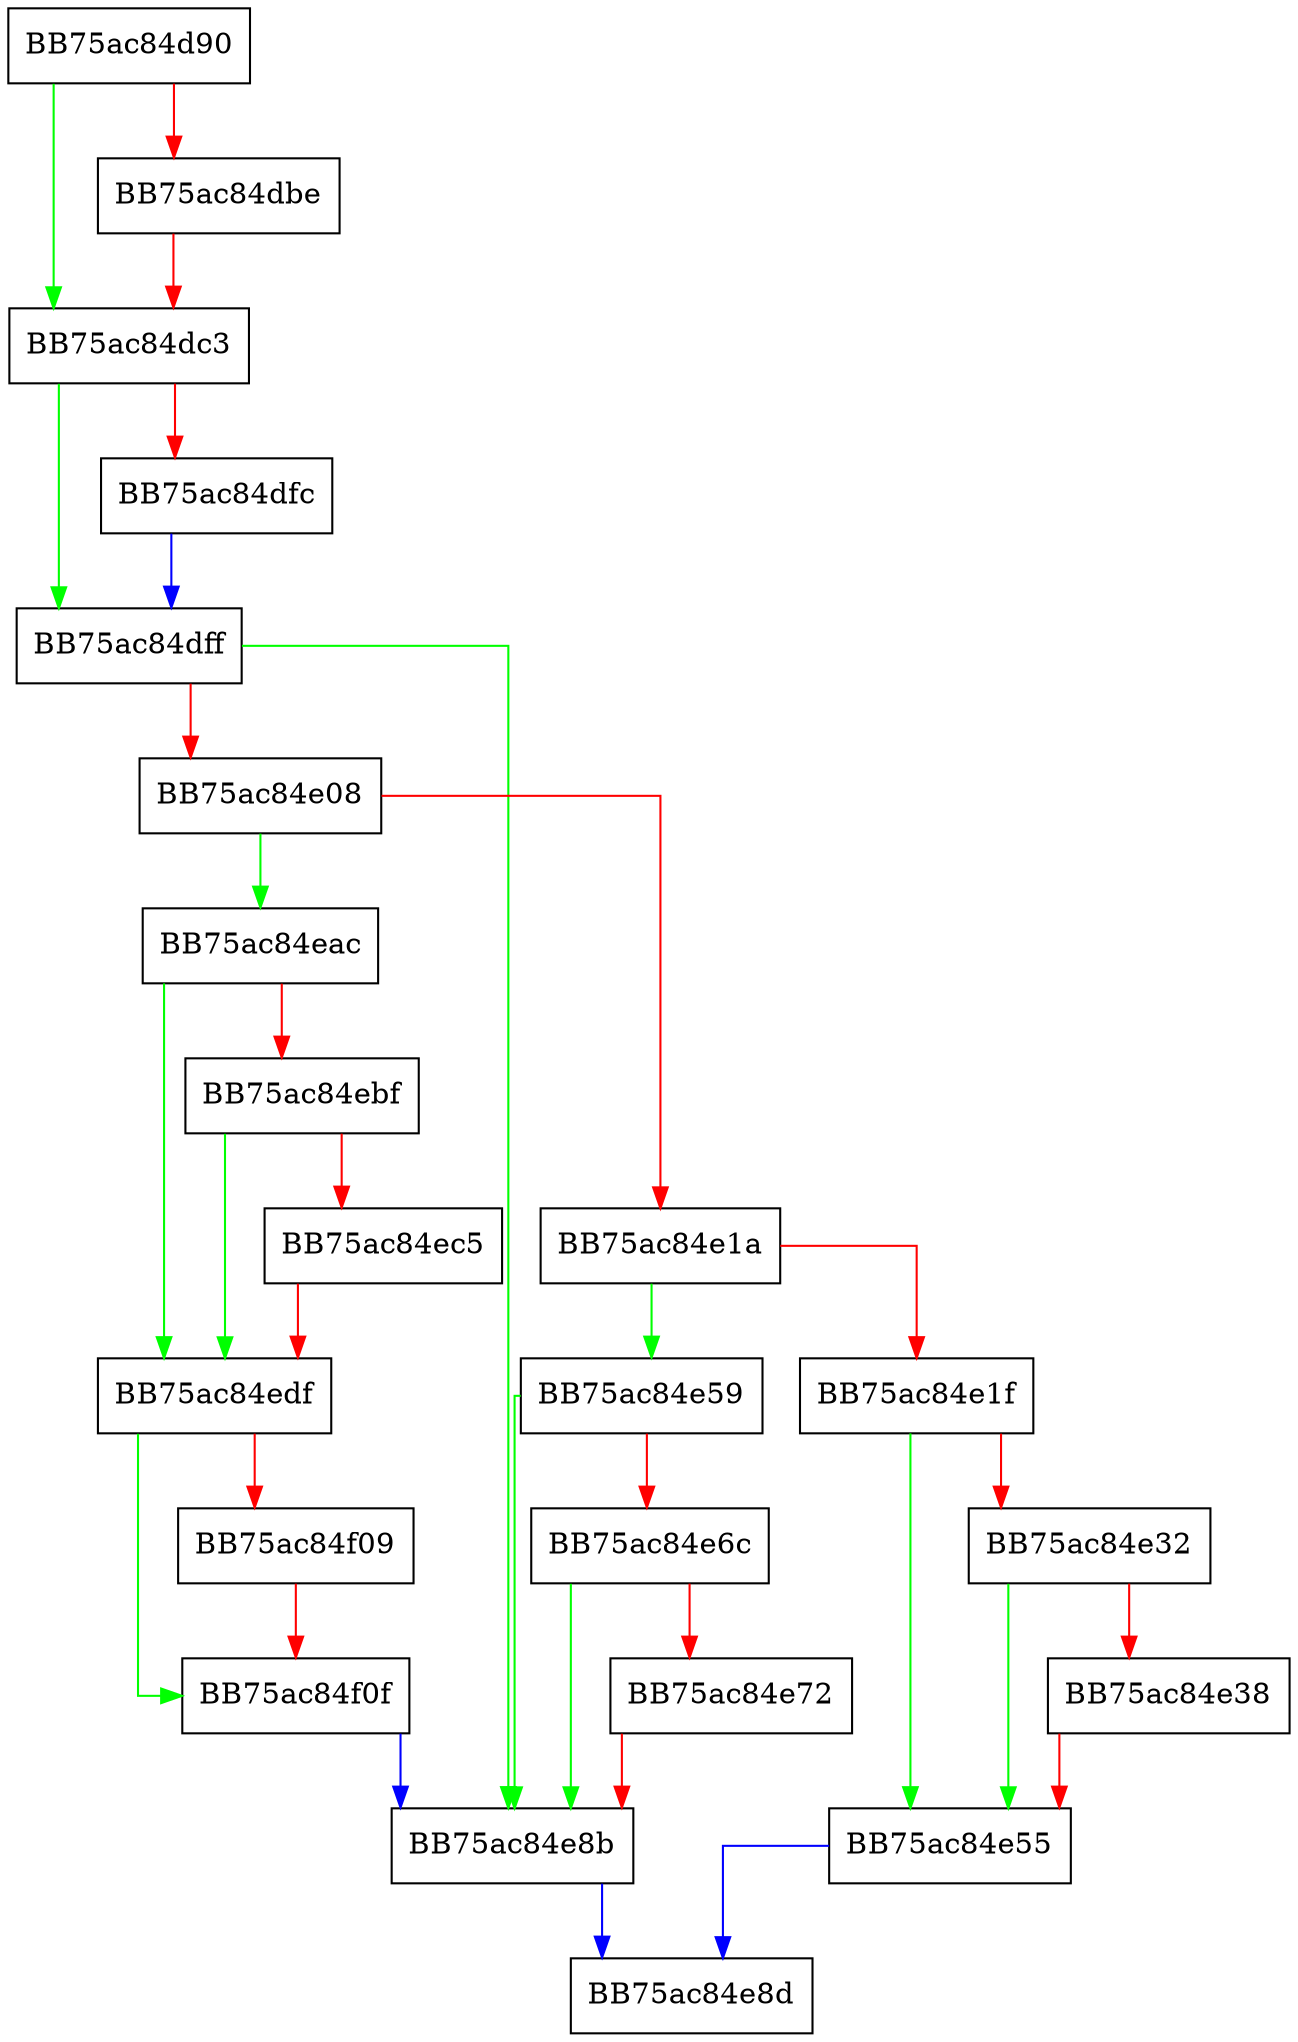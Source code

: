 digraph AddProcessToTerminateList {
  node [shape="box"];
  graph [splines=ortho];
  BB75ac84d90 -> BB75ac84dc3 [color="green"];
  BB75ac84d90 -> BB75ac84dbe [color="red"];
  BB75ac84dbe -> BB75ac84dc3 [color="red"];
  BB75ac84dc3 -> BB75ac84dff [color="green"];
  BB75ac84dc3 -> BB75ac84dfc [color="red"];
  BB75ac84dfc -> BB75ac84dff [color="blue"];
  BB75ac84dff -> BB75ac84e8b [color="green"];
  BB75ac84dff -> BB75ac84e08 [color="red"];
  BB75ac84e08 -> BB75ac84eac [color="green"];
  BB75ac84e08 -> BB75ac84e1a [color="red"];
  BB75ac84e1a -> BB75ac84e59 [color="green"];
  BB75ac84e1a -> BB75ac84e1f [color="red"];
  BB75ac84e1f -> BB75ac84e55 [color="green"];
  BB75ac84e1f -> BB75ac84e32 [color="red"];
  BB75ac84e32 -> BB75ac84e55 [color="green"];
  BB75ac84e32 -> BB75ac84e38 [color="red"];
  BB75ac84e38 -> BB75ac84e55 [color="red"];
  BB75ac84e55 -> BB75ac84e8d [color="blue"];
  BB75ac84e59 -> BB75ac84e8b [color="green"];
  BB75ac84e59 -> BB75ac84e6c [color="red"];
  BB75ac84e6c -> BB75ac84e8b [color="green"];
  BB75ac84e6c -> BB75ac84e72 [color="red"];
  BB75ac84e72 -> BB75ac84e8b [color="red"];
  BB75ac84e8b -> BB75ac84e8d [color="blue"];
  BB75ac84eac -> BB75ac84edf [color="green"];
  BB75ac84eac -> BB75ac84ebf [color="red"];
  BB75ac84ebf -> BB75ac84edf [color="green"];
  BB75ac84ebf -> BB75ac84ec5 [color="red"];
  BB75ac84ec5 -> BB75ac84edf [color="red"];
  BB75ac84edf -> BB75ac84f0f [color="green"];
  BB75ac84edf -> BB75ac84f09 [color="red"];
  BB75ac84f09 -> BB75ac84f0f [color="red"];
  BB75ac84f0f -> BB75ac84e8b [color="blue"];
}